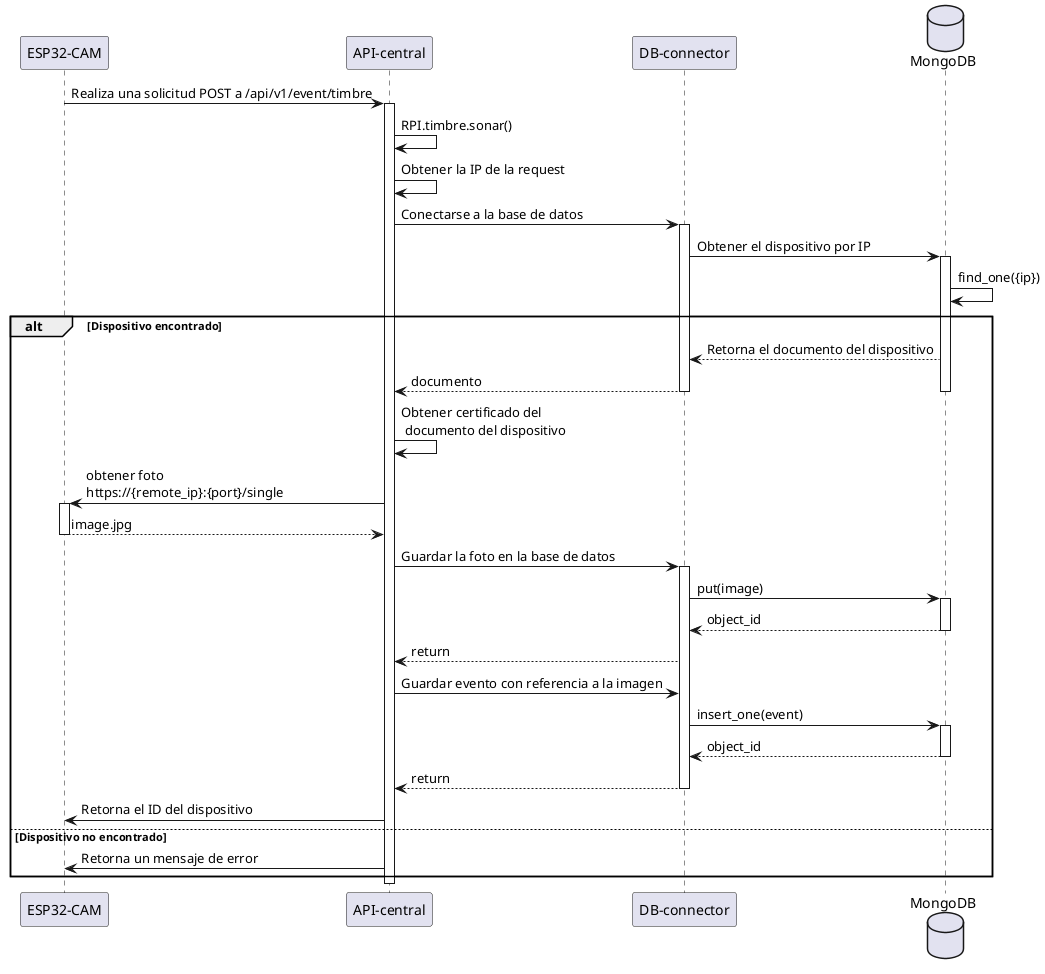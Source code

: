 @startuml timbre


participant "ESP32-CAM" as ESP32
participant "API-central" as API

participant "DB-connector" as conn
database "MongoDB" as DB

ESP32 -> API: Realiza una solicitud POST a /api/v1/event/timbre
activate API

API -> API: RPI.timbre.sonar()

API -> API: Obtener la IP de la request

API -> conn: Conectarse a la base de datos
activate conn
conn -> DB: Obtener el dispositivo por IP
activate DB
DB -> DB: find_one({ip})
alt Dispositivo encontrado
    DB --> conn: Retorna el documento del dispositivo
    conn --> API: documento
    deactivate conn
    deactivate DB
    API -> API: Obtener certificado del\n documento del dispositivo
    API -> ESP32: obtener foto\nhttps://{remote_ip}:{port}/single
    activate ESP32 
    ESP32 --> API: image.jpg
    deactivate ESP32
    API -> conn: Guardar la foto en la base de datos
    activate conn
    conn -> DB: put(image)
    activate DB
    DB --> conn: object_id
    deactivate DB
    conn --> API: return
    API -> conn: Guardar evento con referencia a la imagen
    conn -> DB: insert_one(event)
    activate DB
    DB --> conn: object_id
    deactivate DB
    conn --> API: return
    deactivate conn
    
    API -> ESP32: Retorna el ID del dispositivo
else Dispositivo no encontrado
    API -> ESP32: Retorna un mensaje de error
end

deactivate API
@enduml